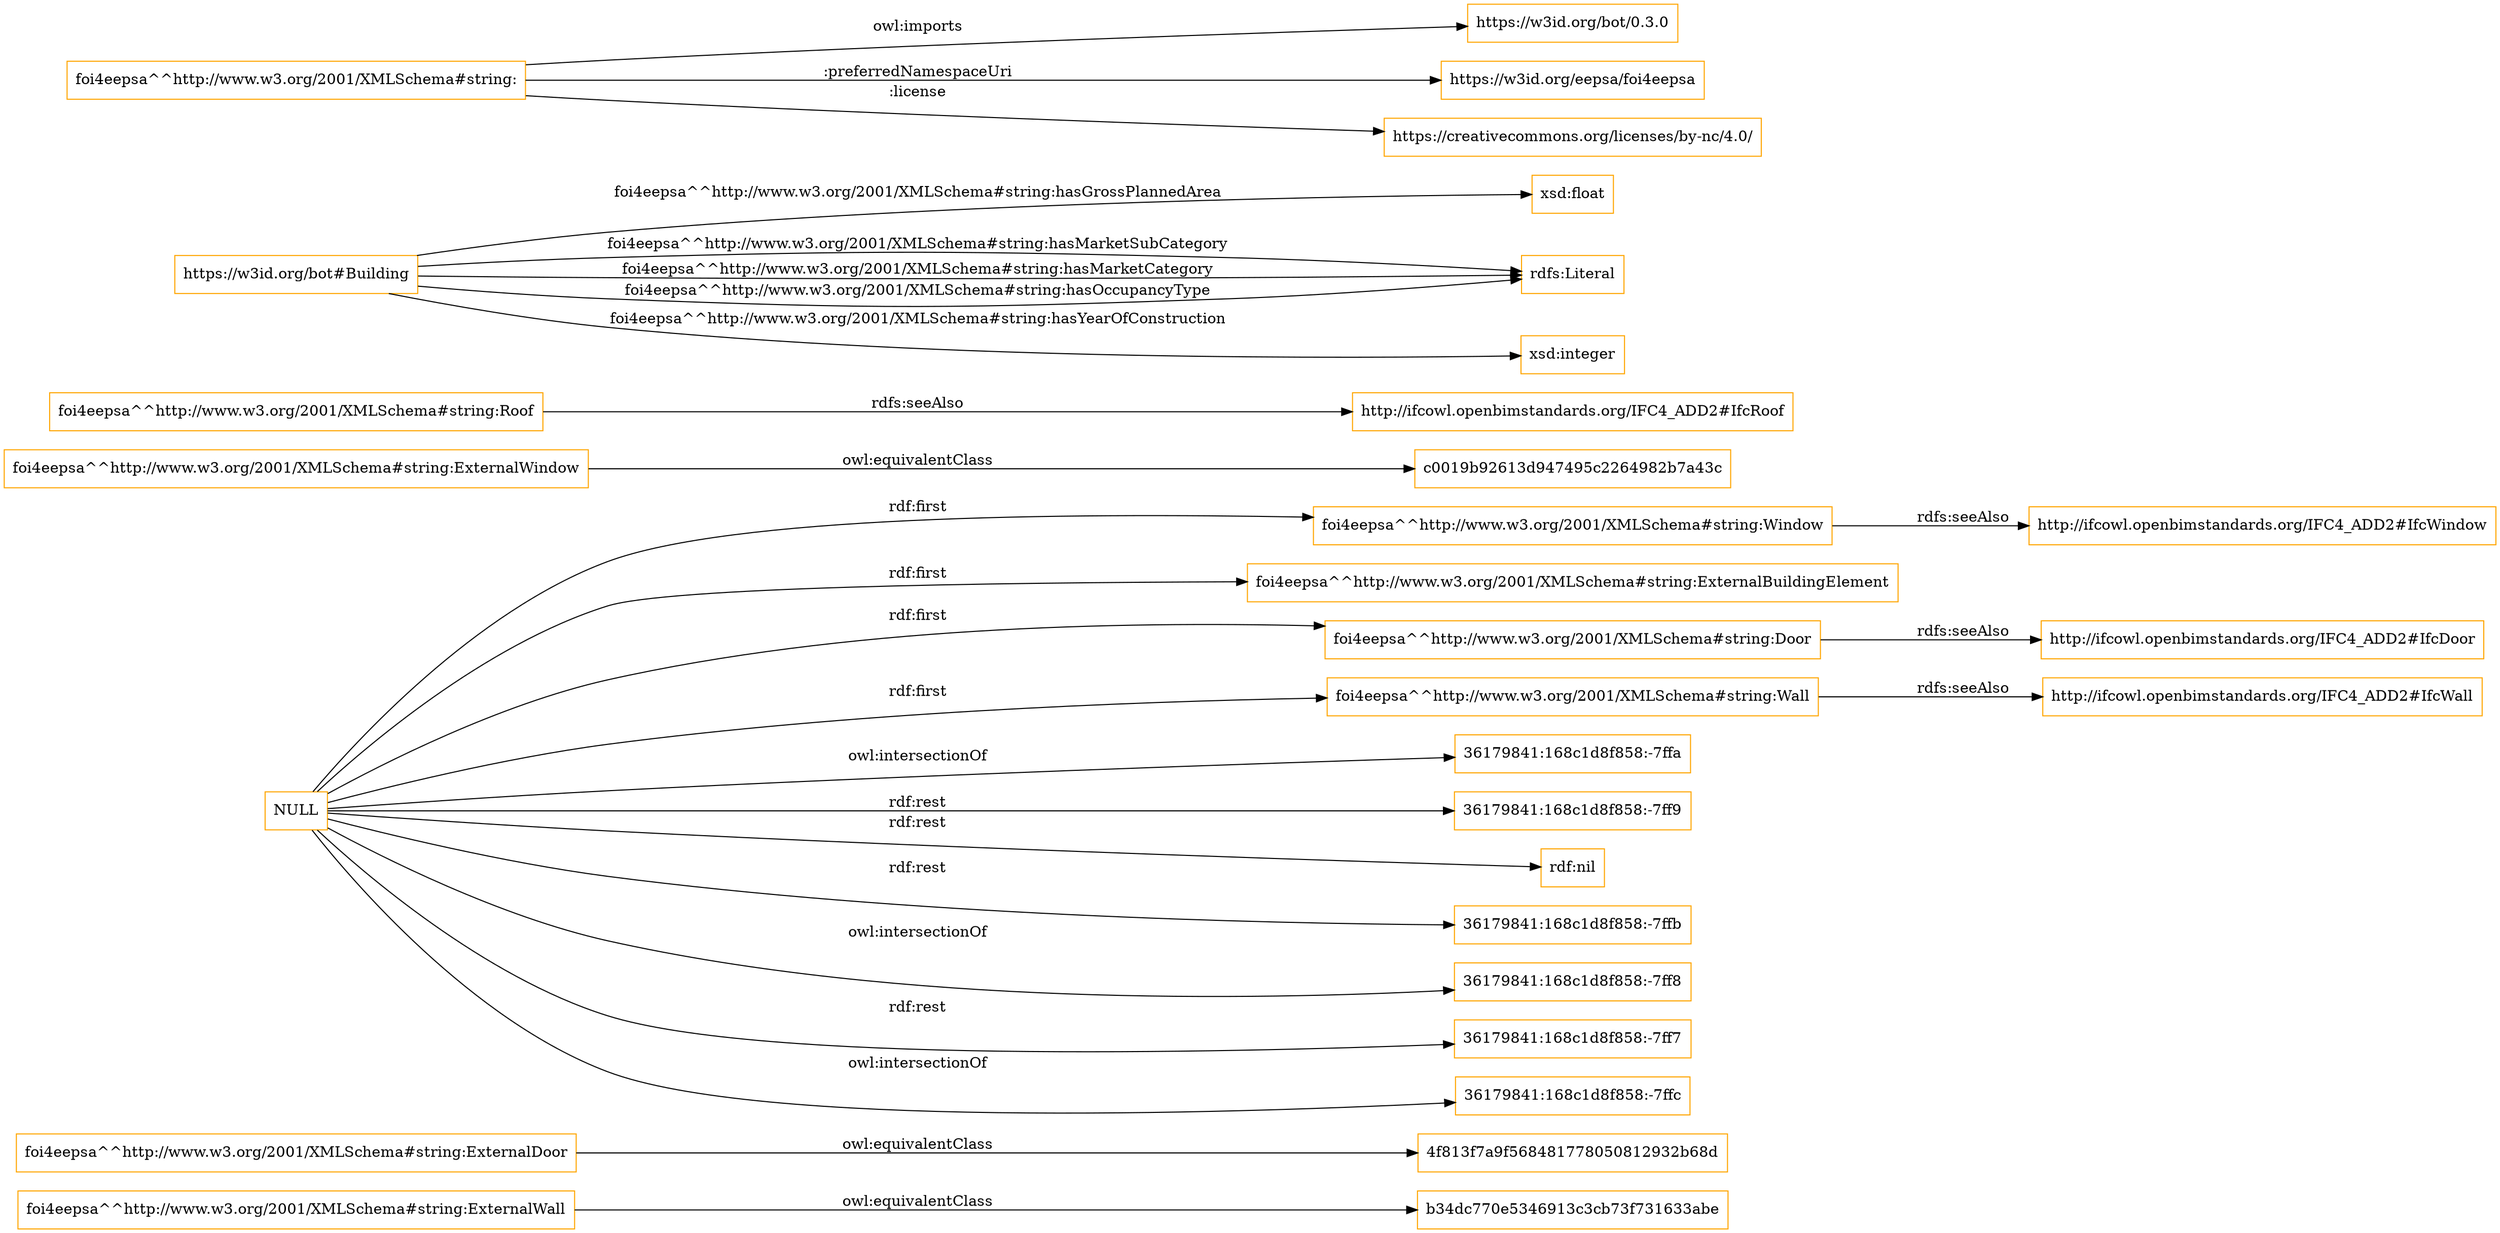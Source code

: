 digraph ar2dtool_diagram { 
rankdir=LR;
size="1501"
node [shape = rectangle, color="orange"]; "b34dc770e5346913c3cb73f731633abe" "4f813f7a9f568481778050812932b68d" "foi4eepsa^^http://www.w3.org/2001/XMLSchema#string:Window" "c0019b92613d947495c2264982b7a43c" "foi4eepsa^^http://www.w3.org/2001/XMLSchema#string:ExternalDoor" "foi4eepsa^^http://www.w3.org/2001/XMLSchema#string:Roof" "https://w3id.org/bot#Building" "foi4eepsa^^http://www.w3.org/2001/XMLSchema#string:ExternalWall" "foi4eepsa^^http://www.w3.org/2001/XMLSchema#string:ExternalBuildingElement" "foi4eepsa^^http://www.w3.org/2001/XMLSchema#string:Door" "foi4eepsa^^http://www.w3.org/2001/XMLSchema#string:ExternalWindow" "foi4eepsa^^http://www.w3.org/2001/XMLSchema#string:Wall" ; /*classes style*/
	"foi4eepsa^^http://www.w3.org/2001/XMLSchema#string:Door" -> "http://ifcowl.openbimstandards.org/IFC4_ADD2#IfcDoor" [ label = "rdfs:seeAlso" ];
	"foi4eepsa^^http://www.w3.org/2001/XMLSchema#string:Wall" -> "http://ifcowl.openbimstandards.org/IFC4_ADD2#IfcWall" [ label = "rdfs:seeAlso" ];
	"foi4eepsa^^http://www.w3.org/2001/XMLSchema#string:Roof" -> "http://ifcowl.openbimstandards.org/IFC4_ADD2#IfcRoof" [ label = "rdfs:seeAlso" ];
	"foi4eepsa^^http://www.w3.org/2001/XMLSchema#string:ExternalDoor" -> "4f813f7a9f568481778050812932b68d" [ label = "owl:equivalentClass" ];
	"foi4eepsa^^http://www.w3.org/2001/XMLSchema#string:ExternalWindow" -> "c0019b92613d947495c2264982b7a43c" [ label = "owl:equivalentClass" ];
	"foi4eepsa^^http://www.w3.org/2001/XMLSchema#string:ExternalWall" -> "b34dc770e5346913c3cb73f731633abe" [ label = "owl:equivalentClass" ];
	"foi4eepsa^^http://www.w3.org/2001/XMLSchema#string:Window" -> "http://ifcowl.openbimstandards.org/IFC4_ADD2#IfcWindow" [ label = "rdfs:seeAlso" ];
	"foi4eepsa^^http://www.w3.org/2001/XMLSchema#string:" -> "https://w3id.org/bot/0.3.0" [ label = "owl:imports" ];
	"foi4eepsa^^http://www.w3.org/2001/XMLSchema#string:" -> "https://w3id.org/eepsa/foi4eepsa" [ label = ":preferredNamespaceUri" ];
	"foi4eepsa^^http://www.w3.org/2001/XMLSchema#string:" -> "https://creativecommons.org/licenses/by-nc/4.0/" [ label = ":license" ];
	"NULL" -> "36179841:168c1d8f858:-7ffa" [ label = "owl:intersectionOf" ];
	"NULL" -> "36179841:168c1d8f858:-7ff9" [ label = "rdf:rest" ];
	"NULL" -> "foi4eepsa^^http://www.w3.org/2001/XMLSchema#string:Window" [ label = "rdf:first" ];
	"NULL" -> "foi4eepsa^^http://www.w3.org/2001/XMLSchema#string:ExternalBuildingElement" [ label = "rdf:first" ];
	"NULL" -> "rdf:nil" [ label = "rdf:rest" ];
	"NULL" -> "foi4eepsa^^http://www.w3.org/2001/XMLSchema#string:Door" [ label = "rdf:first" ];
	"NULL" -> "36179841:168c1d8f858:-7ffb" [ label = "rdf:rest" ];
	"NULL" -> "36179841:168c1d8f858:-7ff8" [ label = "owl:intersectionOf" ];
	"NULL" -> "36179841:168c1d8f858:-7ff7" [ label = "rdf:rest" ];
	"NULL" -> "36179841:168c1d8f858:-7ffc" [ label = "owl:intersectionOf" ];
	"NULL" -> "foi4eepsa^^http://www.w3.org/2001/XMLSchema#string:Wall" [ label = "rdf:first" ];
	"https://w3id.org/bot#Building" -> "xsd:float" [ label = "foi4eepsa^^http://www.w3.org/2001/XMLSchema#string:hasGrossPlannedArea" ];
	"https://w3id.org/bot#Building" -> "rdfs:Literal" [ label = "foi4eepsa^^http://www.w3.org/2001/XMLSchema#string:hasMarketSubCategory" ];
	"https://w3id.org/bot#Building" -> "xsd:integer" [ label = "foi4eepsa^^http://www.w3.org/2001/XMLSchema#string:hasYearOfConstruction" ];
	"https://w3id.org/bot#Building" -> "rdfs:Literal" [ label = "foi4eepsa^^http://www.w3.org/2001/XMLSchema#string:hasMarketCategory" ];
	"https://w3id.org/bot#Building" -> "rdfs:Literal" [ label = "foi4eepsa^^http://www.w3.org/2001/XMLSchema#string:hasOccupancyType" ];

}
